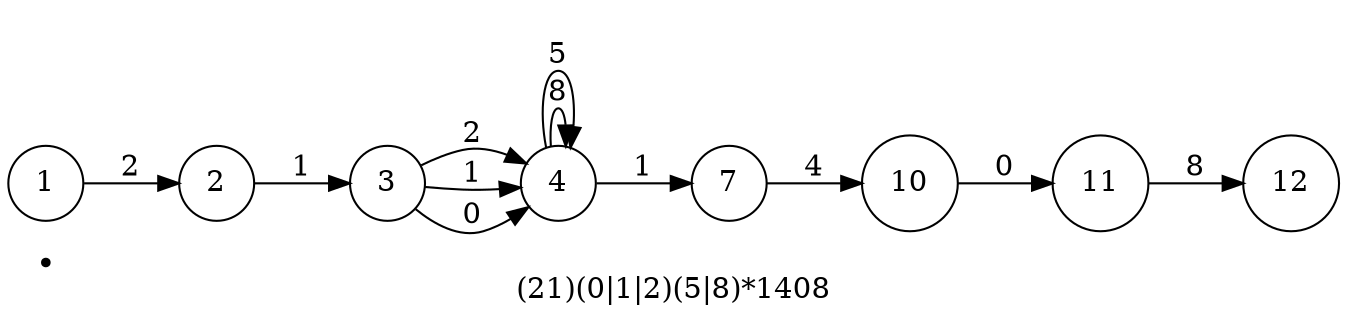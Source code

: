 digraph DFA {
label="(21)(0|1|2)(5|8)*1408";
rankdir=LR;
node [shape = circle];
start [shape=point];
1 -> 2[label = "2"]; 
10 -> 11[label = "0"]; 
2 -> 3[label = "1"]; 
11 -> 12[label = "8"]; 
3 -> 4[label = "2"]; 
3 -> 4[label = "1"]; 
3 -> 4[label = "0"]; 
4 -> 7[label = "1"]; 
4 -> 4[label = "8"]; 
4 -> 4[label = "5"]; 
7 -> 10[label = "4"]; 
}
